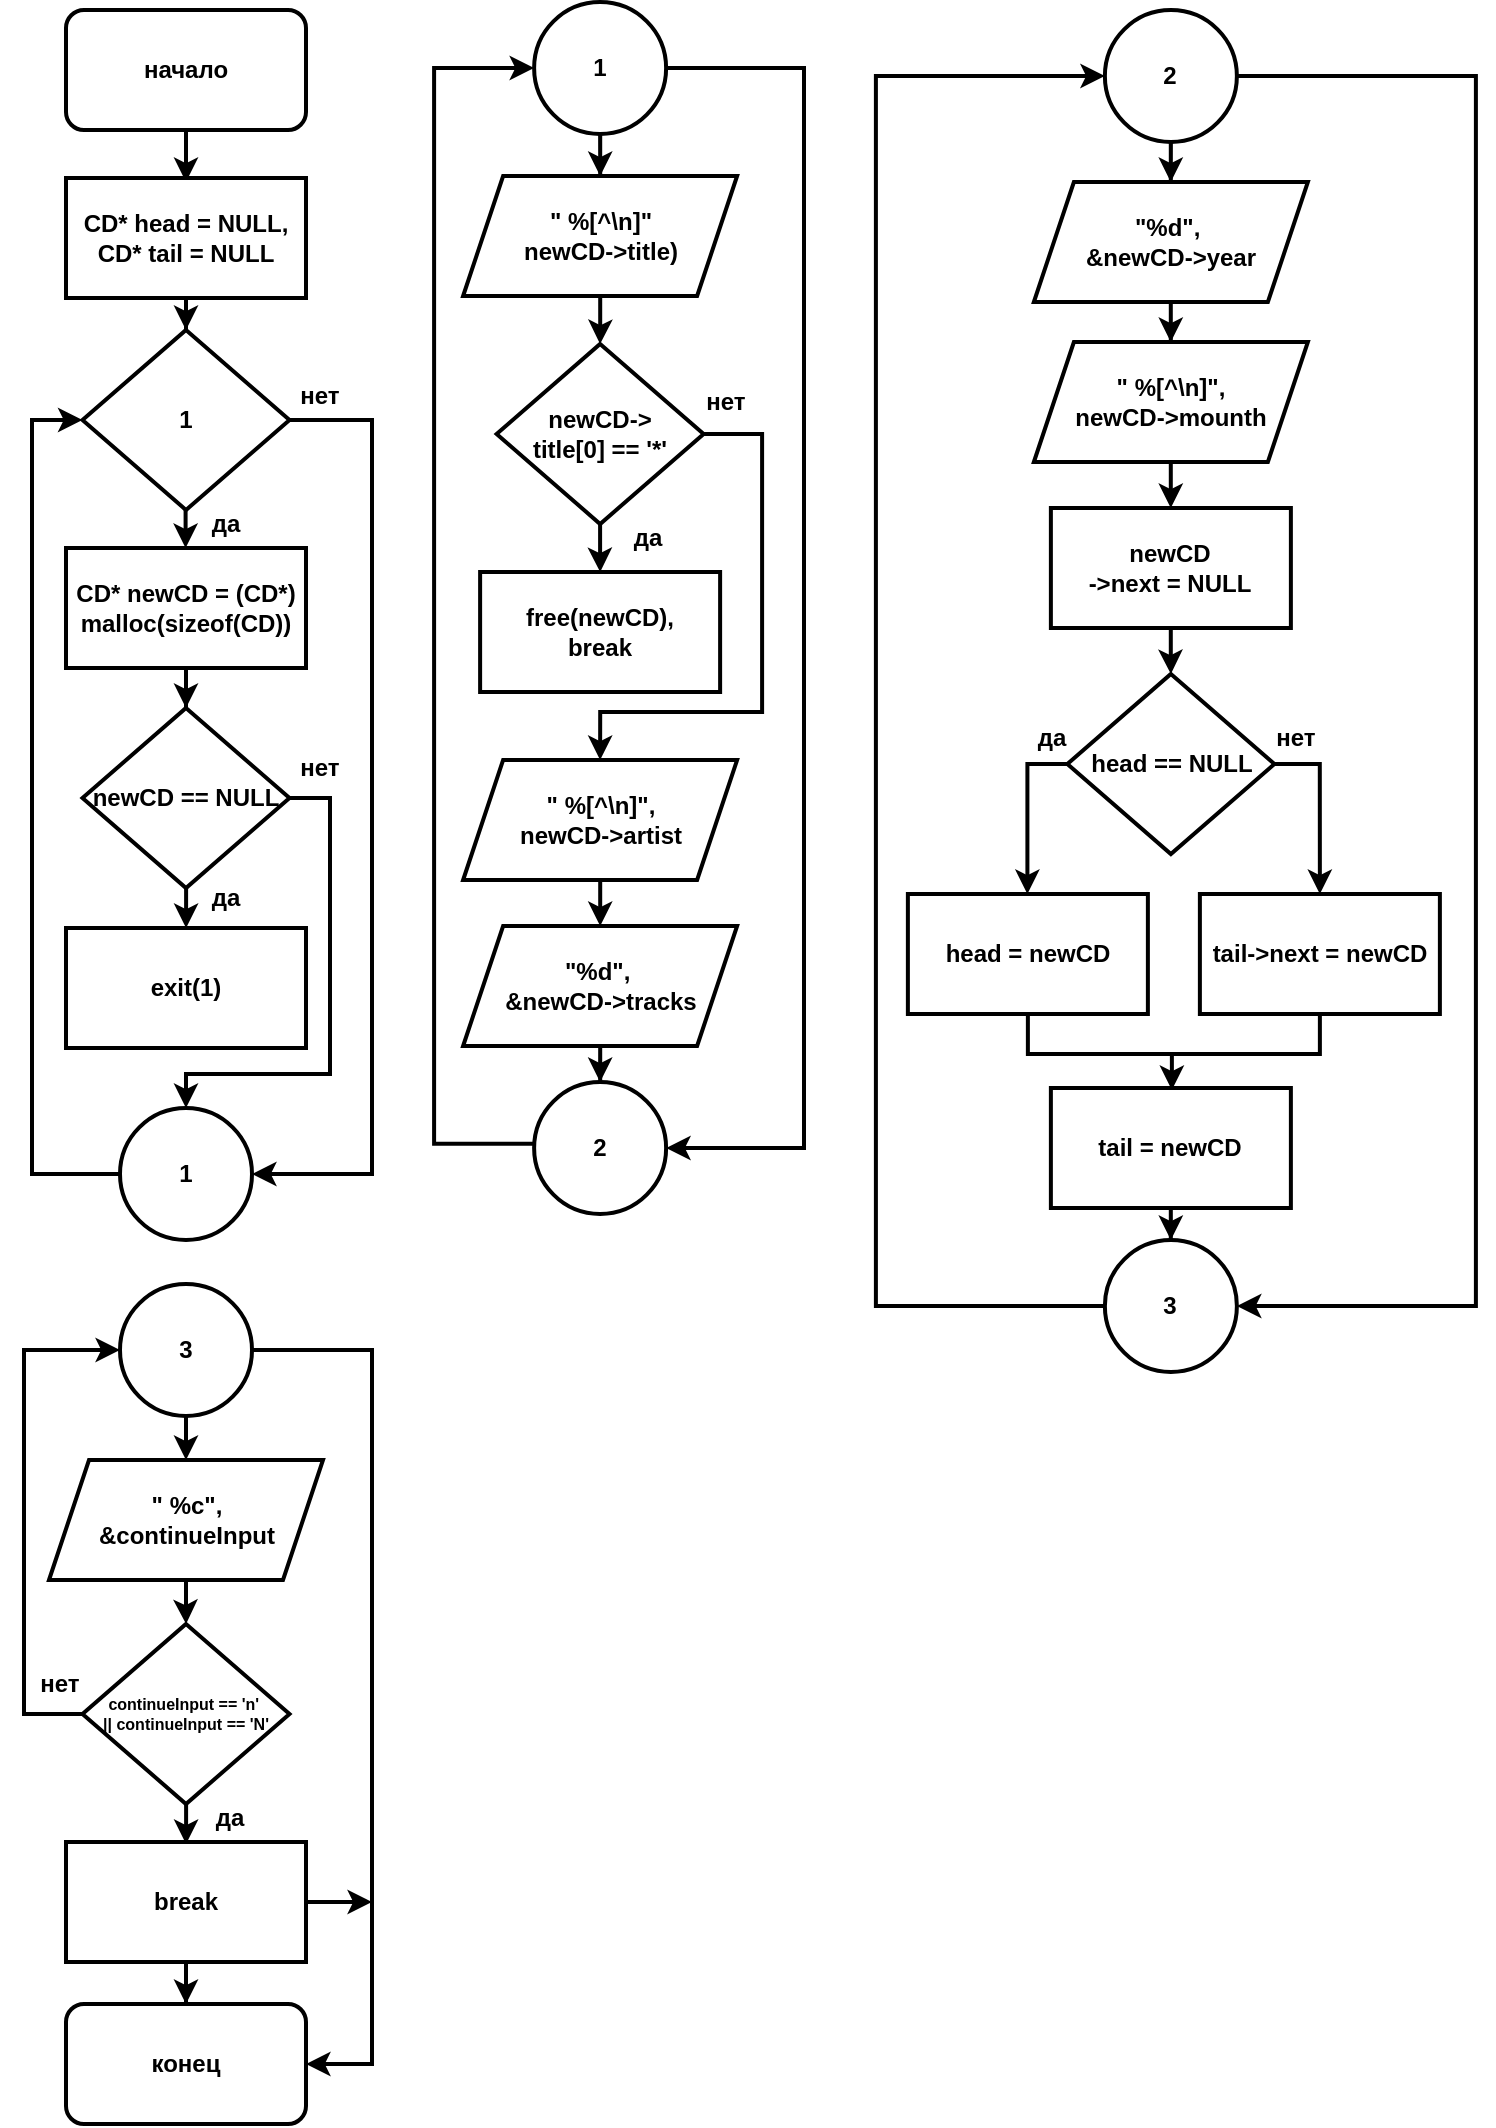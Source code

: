 <mxfile version="24.8.9">
  <diagram name="Страница — 1" id="aVIj9qUEST13j_-yVXe9">
    <mxGraphModel dx="2520" dy="1395" grid="0" gridSize="10" guides="1" tooltips="1" connect="1" arrows="1" fold="1" page="1" pageScale="1" pageWidth="827" pageHeight="1169" math="0" shadow="0">
      <root>
        <mxCell id="0" />
        <mxCell id="1" parent="0" />
        <mxCell id="K872ePAgzn2kTXlysSnF-8" value="" style="edgeStyle=orthogonalEdgeStyle;rounded=0;orthogonalLoop=1;jettySize=auto;html=1;strokeWidth=2;fontStyle=1" parent="1" source="K872ePAgzn2kTXlysSnF-1" edge="1">
          <mxGeometry relative="1" as="geometry">
            <mxPoint x="97" y="114" as="targetPoint" />
          </mxGeometry>
        </mxCell>
        <mxCell id="K872ePAgzn2kTXlysSnF-1" value="начало" style="rounded=1;whiteSpace=wrap;html=1;strokeWidth=2;fontStyle=1" parent="1" vertex="1">
          <mxGeometry x="37" y="28" width="120" height="60" as="geometry" />
        </mxCell>
        <mxCell id="75eCIlnac6tYJ7EprAjz-3" value="" style="edgeStyle=orthogonalEdgeStyle;rounded=0;orthogonalLoop=1;jettySize=auto;html=1;entryX=0.5;entryY=0;entryDx=0;entryDy=0;fontStyle=1;strokeWidth=2;" edge="1" parent="1" source="75eCIlnac6tYJ7EprAjz-1" target="75eCIlnac6tYJ7EprAjz-2">
          <mxGeometry relative="1" as="geometry" />
        </mxCell>
        <mxCell id="75eCIlnac6tYJ7EprAjz-1" value="CD* head = NULL,&lt;div&gt;CD* tail = NULL&lt;br&gt;&lt;/div&gt;" style="rounded=0;whiteSpace=wrap;html=1;fontStyle=1;strokeWidth=2;" vertex="1" parent="1">
          <mxGeometry x="37" y="112" width="120" height="60" as="geometry" />
        </mxCell>
        <mxCell id="75eCIlnac6tYJ7EprAjz-5" value="" style="edgeStyle=orthogonalEdgeStyle;rounded=0;orthogonalLoop=1;jettySize=auto;html=1;exitX=0.498;exitY=0.983;exitDx=0;exitDy=0;exitPerimeter=0;fontStyle=1;strokeWidth=2;" edge="1" parent="1" source="75eCIlnac6tYJ7EprAjz-2" target="75eCIlnac6tYJ7EprAjz-4">
          <mxGeometry relative="1" as="geometry">
            <Array as="points">
              <mxPoint x="97" y="286" />
              <mxPoint x="97" y="286" />
            </Array>
          </mxGeometry>
        </mxCell>
        <mxCell id="75eCIlnac6tYJ7EprAjz-2" value="1" style="rhombus;whiteSpace=wrap;html=1;fontStyle=1;strokeWidth=2;" vertex="1" parent="1">
          <mxGeometry x="45.25" y="188" width="103.5" height="90" as="geometry" />
        </mxCell>
        <mxCell id="75eCIlnac6tYJ7EprAjz-8" value="" style="edgeStyle=orthogonalEdgeStyle;rounded=0;orthogonalLoop=1;jettySize=auto;html=1;entryX=0.5;entryY=0;entryDx=0;entryDy=0;fontStyle=1;strokeWidth=2;" edge="1" parent="1" source="75eCIlnac6tYJ7EprAjz-4" target="75eCIlnac6tYJ7EprAjz-9">
          <mxGeometry relative="1" as="geometry">
            <mxPoint x="96.976" y="376.022" as="targetPoint" />
          </mxGeometry>
        </mxCell>
        <mxCell id="75eCIlnac6tYJ7EprAjz-4" value="CD* newCD = (CD*)&lt;div&gt;malloc(sizeof(CD))&lt;/div&gt;" style="rounded=0;whiteSpace=wrap;html=1;fontStyle=1;strokeWidth=2;" vertex="1" parent="1">
          <mxGeometry x="37" y="297" width="120" height="60" as="geometry" />
        </mxCell>
        <mxCell id="75eCIlnac6tYJ7EprAjz-6" value="" style="edgeStyle=orthogonalEdgeStyle;rounded=0;orthogonalLoop=1;jettySize=auto;html=1;exitX=1;exitY=0.5;exitDx=0;exitDy=0;entryX=1;entryY=0.5;entryDx=0;entryDy=0;fontStyle=1;strokeWidth=2;" edge="1" parent="1" source="75eCIlnac6tYJ7EprAjz-2" target="75eCIlnac6tYJ7EprAjz-18">
          <mxGeometry relative="1" as="geometry">
            <mxPoint x="107" y="285" as="sourcePoint" />
            <mxPoint x="131" y="591" as="targetPoint" />
            <Array as="points">
              <mxPoint x="190" y="233" />
              <mxPoint x="190" y="610" />
            </Array>
          </mxGeometry>
        </mxCell>
        <mxCell id="75eCIlnac6tYJ7EprAjz-11" value="" style="edgeStyle=orthogonalEdgeStyle;rounded=0;orthogonalLoop=1;jettySize=auto;html=1;fontStyle=1;strokeWidth=2;" edge="1" parent="1" source="75eCIlnac6tYJ7EprAjz-9" target="75eCIlnac6tYJ7EprAjz-10">
          <mxGeometry relative="1" as="geometry" />
        </mxCell>
        <mxCell id="75eCIlnac6tYJ7EprAjz-9" value="newCD == NULL" style="rhombus;whiteSpace=wrap;html=1;fontStyle=1;strokeWidth=2;" vertex="1" parent="1">
          <mxGeometry x="45.25" y="377" width="103.5" height="90" as="geometry" />
        </mxCell>
        <mxCell id="75eCIlnac6tYJ7EprAjz-10" value="exit(1)" style="rounded=0;whiteSpace=wrap;html=1;fontStyle=1;strokeWidth=2;" vertex="1" parent="1">
          <mxGeometry x="37" y="487" width="120" height="60" as="geometry" />
        </mxCell>
        <mxCell id="75eCIlnac6tYJ7EprAjz-12" value="" style="edgeStyle=orthogonalEdgeStyle;rounded=0;orthogonalLoop=1;jettySize=auto;html=1;exitX=1;exitY=0.5;exitDx=0;exitDy=0;entryX=0.5;entryY=0;entryDx=0;entryDy=0;fontStyle=1;strokeWidth=2;" edge="1" parent="1" source="75eCIlnac6tYJ7EprAjz-9" target="75eCIlnac6tYJ7EprAjz-18">
          <mxGeometry relative="1" as="geometry">
            <mxPoint x="159" y="243" as="sourcePoint" />
            <mxPoint x="176" y="563" as="targetPoint" />
            <Array as="points">
              <mxPoint x="169" y="422" />
              <mxPoint x="169" y="560" />
              <mxPoint x="97" y="560" />
            </Array>
          </mxGeometry>
        </mxCell>
        <mxCell id="75eCIlnac6tYJ7EprAjz-14" value="да" style="text;html=1;align=center;verticalAlign=middle;whiteSpace=wrap;rounded=0;fontStyle=1;strokeWidth=2;" vertex="1" parent="1">
          <mxGeometry x="87" y="270" width="60" height="30" as="geometry" />
        </mxCell>
        <mxCell id="75eCIlnac6tYJ7EprAjz-15" value="да" style="text;html=1;align=center;verticalAlign=middle;whiteSpace=wrap;rounded=0;fontStyle=1;strokeWidth=2;" vertex="1" parent="1">
          <mxGeometry x="87" y="457" width="60" height="30" as="geometry" />
        </mxCell>
        <mxCell id="75eCIlnac6tYJ7EprAjz-16" value="нет" style="text;html=1;align=center;verticalAlign=middle;whiteSpace=wrap;rounded=0;fontStyle=1;strokeWidth=2;" vertex="1" parent="1">
          <mxGeometry x="134" y="206" width="60" height="30" as="geometry" />
        </mxCell>
        <mxCell id="75eCIlnac6tYJ7EprAjz-17" value="нет" style="text;html=1;align=center;verticalAlign=middle;whiteSpace=wrap;rounded=0;fontStyle=1;strokeWidth=2;" vertex="1" parent="1">
          <mxGeometry x="134" y="392" width="60" height="30" as="geometry" />
        </mxCell>
        <mxCell id="75eCIlnac6tYJ7EprAjz-18" value="1" style="ellipse;whiteSpace=wrap;html=1;aspect=fixed;fontStyle=1;strokeWidth=2;" vertex="1" parent="1">
          <mxGeometry x="64" y="577" width="66" height="66" as="geometry" />
        </mxCell>
        <mxCell id="75eCIlnac6tYJ7EprAjz-19" value="" style="edgeStyle=orthogonalEdgeStyle;rounded=0;orthogonalLoop=1;jettySize=auto;html=1;exitX=0;exitY=0.5;exitDx=0;exitDy=0;entryX=0;entryY=0.5;entryDx=0;entryDy=0;fontStyle=1;strokeWidth=2;" edge="1" parent="1" source="75eCIlnac6tYJ7EprAjz-18" target="75eCIlnac6tYJ7EprAjz-2">
          <mxGeometry relative="1" as="geometry">
            <mxPoint x="159" y="243" as="sourcePoint" />
            <mxPoint x="140" y="634" as="targetPoint" />
            <Array as="points">
              <mxPoint x="20" y="610" />
              <mxPoint x="20" y="233" />
            </Array>
          </mxGeometry>
        </mxCell>
        <mxCell id="75eCIlnac6tYJ7EprAjz-22" value="" style="edgeStyle=orthogonalEdgeStyle;rounded=0;orthogonalLoop=1;jettySize=auto;html=1;fontStyle=1;strokeWidth=2;" edge="1" parent="1" source="75eCIlnac6tYJ7EprAjz-20" target="75eCIlnac6tYJ7EprAjz-21">
          <mxGeometry relative="1" as="geometry" />
        </mxCell>
        <mxCell id="75eCIlnac6tYJ7EprAjz-20" value="1" style="ellipse;whiteSpace=wrap;html=1;aspect=fixed;fontStyle=1;strokeWidth=2;" vertex="1" parent="1">
          <mxGeometry x="271.06" y="24" width="66" height="66" as="geometry" />
        </mxCell>
        <mxCell id="75eCIlnac6tYJ7EprAjz-24" value="" style="edgeStyle=orthogonalEdgeStyle;rounded=0;orthogonalLoop=1;jettySize=auto;html=1;fontStyle=1;strokeWidth=2;" edge="1" parent="1" source="75eCIlnac6tYJ7EprAjz-21" target="75eCIlnac6tYJ7EprAjz-23">
          <mxGeometry relative="1" as="geometry" />
        </mxCell>
        <mxCell id="75eCIlnac6tYJ7EprAjz-21" value="&quot; %[^\n]&quot;&lt;div&gt;newCD-&amp;gt;title)&lt;/div&gt;" style="shape=parallelogram;perimeter=parallelogramPerimeter;whiteSpace=wrap;html=1;fixedSize=1;fontStyle=1;strokeWidth=2;" vertex="1" parent="1">
          <mxGeometry x="235.56" y="111" width="137" height="60" as="geometry" />
        </mxCell>
        <mxCell id="75eCIlnac6tYJ7EprAjz-26" value="" style="edgeStyle=orthogonalEdgeStyle;rounded=0;orthogonalLoop=1;jettySize=auto;html=1;fontStyle=1;strokeWidth=2;" edge="1" parent="1" source="75eCIlnac6tYJ7EprAjz-23" target="75eCIlnac6tYJ7EprAjz-25">
          <mxGeometry relative="1" as="geometry" />
        </mxCell>
        <mxCell id="75eCIlnac6tYJ7EprAjz-23" value="newCD-&amp;gt;&lt;div&gt;title[0] == &#39;*&#39;&lt;/div&gt;" style="rhombus;whiteSpace=wrap;html=1;fontStyle=1;strokeWidth=2;" vertex="1" parent="1">
          <mxGeometry x="252.31" y="195" width="103.5" height="90" as="geometry" />
        </mxCell>
        <mxCell id="75eCIlnac6tYJ7EprAjz-25" value="&lt;div&gt;free(newCD),&lt;br&gt;&lt;/div&gt;&lt;div&gt;break&lt;/div&gt;" style="rounded=0;whiteSpace=wrap;html=1;fontStyle=1;strokeWidth=2;" vertex="1" parent="1">
          <mxGeometry x="244.06" y="309" width="120" height="60" as="geometry" />
        </mxCell>
        <mxCell id="75eCIlnac6tYJ7EprAjz-27" value="да" style="text;html=1;align=center;verticalAlign=middle;whiteSpace=wrap;rounded=0;fontStyle=1;strokeWidth=2;" vertex="1" parent="1">
          <mxGeometry x="298.06" y="277" width="60" height="30" as="geometry" />
        </mxCell>
        <mxCell id="75eCIlnac6tYJ7EprAjz-28" value="" style="edgeStyle=orthogonalEdgeStyle;rounded=0;orthogonalLoop=1;jettySize=auto;html=1;exitX=1;exitY=0.5;exitDx=0;exitDy=0;entryX=0.5;entryY=0;entryDx=0;entryDy=0;fontStyle=1;strokeWidth=2;" edge="1" parent="1" source="75eCIlnac6tYJ7EprAjz-23" target="75eCIlnac6tYJ7EprAjz-30">
          <mxGeometry relative="1" as="geometry">
            <mxPoint x="367.06" y="239" as="sourcePoint" />
            <mxPoint x="314.06" y="415" as="targetPoint" />
            <Array as="points">
              <mxPoint x="385.06" y="240" />
              <mxPoint x="385.06" y="379" />
              <mxPoint x="304.06" y="379" />
            </Array>
          </mxGeometry>
        </mxCell>
        <mxCell id="75eCIlnac6tYJ7EprAjz-29" value="нет" style="text;html=1;align=center;verticalAlign=middle;whiteSpace=wrap;rounded=0;fontStyle=1;strokeWidth=2;" vertex="1" parent="1">
          <mxGeometry x="337.06" y="209" width="60" height="30" as="geometry" />
        </mxCell>
        <mxCell id="75eCIlnac6tYJ7EprAjz-32" value="" style="edgeStyle=orthogonalEdgeStyle;rounded=0;orthogonalLoop=1;jettySize=auto;html=1;fontStyle=1;strokeWidth=2;" edge="1" parent="1" source="75eCIlnac6tYJ7EprAjz-30" target="75eCIlnac6tYJ7EprAjz-31">
          <mxGeometry relative="1" as="geometry" />
        </mxCell>
        <mxCell id="75eCIlnac6tYJ7EprAjz-30" value="&quot; %[^\n]&quot;,&lt;div&gt;newCD-&amp;gt;artist&lt;br&gt;&lt;/div&gt;" style="shape=parallelogram;perimeter=parallelogramPerimeter;whiteSpace=wrap;html=1;fixedSize=1;fontStyle=1;strokeWidth=2;" vertex="1" parent="1">
          <mxGeometry x="235.56" y="403" width="137" height="60" as="geometry" />
        </mxCell>
        <mxCell id="75eCIlnac6tYJ7EprAjz-34" value="" style="edgeStyle=orthogonalEdgeStyle;rounded=0;orthogonalLoop=1;jettySize=auto;html=1;fontStyle=1;strokeWidth=2;" edge="1" parent="1" source="75eCIlnac6tYJ7EprAjz-31" target="75eCIlnac6tYJ7EprAjz-33">
          <mxGeometry relative="1" as="geometry" />
        </mxCell>
        <mxCell id="75eCIlnac6tYJ7EprAjz-31" value="&lt;div&gt;&quot;%d&quot;,&amp;nbsp;&lt;/div&gt;&lt;div&gt;&amp;amp;newCD-&amp;gt;tracks&lt;br&gt;&lt;/div&gt;" style="shape=parallelogram;perimeter=parallelogramPerimeter;whiteSpace=wrap;html=1;fixedSize=1;fontStyle=1;strokeWidth=2;" vertex="1" parent="1">
          <mxGeometry x="235.56" y="486" width="137" height="60" as="geometry" />
        </mxCell>
        <mxCell id="75eCIlnac6tYJ7EprAjz-33" value="2" style="ellipse;whiteSpace=wrap;html=1;aspect=fixed;fontStyle=1;strokeWidth=2;" vertex="1" parent="1">
          <mxGeometry x="271.06" y="564" width="66" height="66" as="geometry" />
        </mxCell>
        <mxCell id="75eCIlnac6tYJ7EprAjz-39" value="" style="edgeStyle=orthogonalEdgeStyle;rounded=0;orthogonalLoop=1;jettySize=auto;html=1;fontStyle=1;strokeWidth=2;" edge="1" parent="1" source="75eCIlnac6tYJ7EprAjz-35" target="75eCIlnac6tYJ7EprAjz-38">
          <mxGeometry relative="1" as="geometry" />
        </mxCell>
        <mxCell id="75eCIlnac6tYJ7EprAjz-35" value="2" style="ellipse;whiteSpace=wrap;html=1;aspect=fixed;fontStyle=1;strokeWidth=2;" vertex="1" parent="1">
          <mxGeometry x="556.44" y="28" width="66" height="66" as="geometry" />
        </mxCell>
        <mxCell id="75eCIlnac6tYJ7EprAjz-36" value="" style="edgeStyle=orthogonalEdgeStyle;rounded=0;orthogonalLoop=1;jettySize=auto;html=1;exitX=0.001;exitY=0.468;exitDx=0;exitDy=0;entryX=0;entryY=0.5;entryDx=0;entryDy=0;exitPerimeter=0;fontStyle=1;strokeWidth=2;" edge="1" parent="1" source="75eCIlnac6tYJ7EprAjz-33" target="75eCIlnac6tYJ7EprAjz-20">
          <mxGeometry relative="1" as="geometry">
            <mxPoint x="265.06" y="616" as="sourcePoint" />
            <mxPoint x="246.06" y="239" as="targetPoint" />
            <Array as="points">
              <mxPoint x="221.06" y="595" />
              <mxPoint x="221.06" y="57" />
            </Array>
          </mxGeometry>
        </mxCell>
        <mxCell id="75eCIlnac6tYJ7EprAjz-37" value="" style="edgeStyle=orthogonalEdgeStyle;rounded=0;orthogonalLoop=1;jettySize=auto;html=1;exitX=1;exitY=0.5;exitDx=0;exitDy=0;entryX=1;entryY=0.5;entryDx=0;entryDy=0;fontStyle=1;strokeWidth=2;" edge="1" parent="1" source="75eCIlnac6tYJ7EprAjz-20" target="75eCIlnac6tYJ7EprAjz-33">
          <mxGeometry relative="1" as="geometry">
            <mxPoint x="400" y="117" as="sourcePoint" />
            <mxPoint x="381" y="494" as="targetPoint" />
            <Array as="points">
              <mxPoint x="406" y="57" />
              <mxPoint x="406" y="597" />
            </Array>
          </mxGeometry>
        </mxCell>
        <mxCell id="75eCIlnac6tYJ7EprAjz-41" value="" style="edgeStyle=orthogonalEdgeStyle;rounded=0;orthogonalLoop=1;jettySize=auto;html=1;fontStyle=1;strokeWidth=2;" edge="1" parent="1" source="75eCIlnac6tYJ7EprAjz-38" target="75eCIlnac6tYJ7EprAjz-40">
          <mxGeometry relative="1" as="geometry" />
        </mxCell>
        <mxCell id="75eCIlnac6tYJ7EprAjz-38" value="&lt;div&gt;&quot;%d&quot;,&amp;nbsp;&lt;/div&gt;&lt;div&gt;&amp;amp;newCD-&amp;gt;year&lt;br&gt;&lt;/div&gt;" style="shape=parallelogram;perimeter=parallelogramPerimeter;whiteSpace=wrap;html=1;fixedSize=1;fontStyle=1;strokeWidth=2;" vertex="1" parent="1">
          <mxGeometry x="520.94" y="114" width="137" height="60" as="geometry" />
        </mxCell>
        <mxCell id="75eCIlnac6tYJ7EprAjz-43" value="" style="edgeStyle=orthogonalEdgeStyle;rounded=0;orthogonalLoop=1;jettySize=auto;html=1;fontStyle=1;strokeWidth=2;" edge="1" parent="1" source="75eCIlnac6tYJ7EprAjz-40" target="75eCIlnac6tYJ7EprAjz-42">
          <mxGeometry relative="1" as="geometry" />
        </mxCell>
        <mxCell id="75eCIlnac6tYJ7EprAjz-40" value="&lt;div&gt;&quot; %[^\n]&quot;,&lt;/div&gt;&lt;div&gt;newCD-&amp;gt;mounth&lt;br&gt;&lt;/div&gt;" style="shape=parallelogram;perimeter=parallelogramPerimeter;whiteSpace=wrap;html=1;fixedSize=1;fontStyle=1;strokeWidth=2;" vertex="1" parent="1">
          <mxGeometry x="520.94" y="194" width="137" height="60" as="geometry" />
        </mxCell>
        <mxCell id="75eCIlnac6tYJ7EprAjz-45" value="" style="edgeStyle=orthogonalEdgeStyle;rounded=0;orthogonalLoop=1;jettySize=auto;html=1;fontStyle=1;strokeWidth=2;" edge="1" parent="1" source="75eCIlnac6tYJ7EprAjz-42" target="75eCIlnac6tYJ7EprAjz-44">
          <mxGeometry relative="1" as="geometry" />
        </mxCell>
        <mxCell id="75eCIlnac6tYJ7EprAjz-42" value="newCD&lt;div&gt;-&amp;gt;next = NULL&lt;br&gt;&lt;/div&gt;" style="rounded=0;whiteSpace=wrap;html=1;fontStyle=1;strokeWidth=2;" vertex="1" parent="1">
          <mxGeometry x="529.44" y="277" width="120" height="60" as="geometry" />
        </mxCell>
        <mxCell id="75eCIlnac6tYJ7EprAjz-47" value="" style="edgeStyle=orthogonalEdgeStyle;rounded=0;orthogonalLoop=1;jettySize=auto;html=1;exitX=0;exitY=0.5;exitDx=0;exitDy=0;entryX=0.5;entryY=0;entryDx=0;entryDy=0;fontStyle=1;strokeWidth=2;" edge="1" parent="1" source="75eCIlnac6tYJ7EprAjz-44" target="75eCIlnac6tYJ7EprAjz-46">
          <mxGeometry relative="1" as="geometry">
            <mxPoint x="517.94" y="458" as="targetPoint" />
          </mxGeometry>
        </mxCell>
        <mxCell id="75eCIlnac6tYJ7EprAjz-44" value="head == NULL" style="rhombus;whiteSpace=wrap;html=1;fontStyle=1;strokeWidth=2;" vertex="1" parent="1">
          <mxGeometry x="537.69" y="360" width="103.5" height="90" as="geometry" />
        </mxCell>
        <mxCell id="75eCIlnac6tYJ7EprAjz-46" value="head = newCD" style="whiteSpace=wrap;html=1;fontStyle=1;strokeWidth=2;" vertex="1" parent="1">
          <mxGeometry x="457.94" y="470" width="120" height="60" as="geometry" />
        </mxCell>
        <mxCell id="75eCIlnac6tYJ7EprAjz-48" value="tail-&amp;gt;next = newCD" style="whiteSpace=wrap;html=1;fontStyle=1;strokeWidth=2;" vertex="1" parent="1">
          <mxGeometry x="603.94" y="470" width="120" height="60" as="geometry" />
        </mxCell>
        <mxCell id="75eCIlnac6tYJ7EprAjz-49" value="" style="edgeStyle=orthogonalEdgeStyle;rounded=0;orthogonalLoop=1;jettySize=auto;html=1;exitX=1;exitY=0.5;exitDx=0;exitDy=0;entryX=0.5;entryY=0;entryDx=0;entryDy=0;fontStyle=1;strokeWidth=2;" edge="1" parent="1" source="75eCIlnac6tYJ7EprAjz-44" target="75eCIlnac6tYJ7EprAjz-48">
          <mxGeometry relative="1" as="geometry">
            <mxPoint x="547.94" y="415" as="sourcePoint" />
            <mxPoint x="527.94" y="480" as="targetPoint" />
          </mxGeometry>
        </mxCell>
        <mxCell id="75eCIlnac6tYJ7EprAjz-50" value="да" style="text;html=1;align=center;verticalAlign=middle;whiteSpace=wrap;rounded=0;fontStyle=1;strokeWidth=2;" vertex="1" parent="1">
          <mxGeometry x="499.94" y="377" width="60" height="30" as="geometry" />
        </mxCell>
        <mxCell id="75eCIlnac6tYJ7EprAjz-51" value="нет" style="text;html=1;align=center;verticalAlign=middle;whiteSpace=wrap;rounded=0;fontStyle=1;strokeWidth=2;" vertex="1" parent="1">
          <mxGeometry x="622.44" y="377" width="60" height="30" as="geometry" />
        </mxCell>
        <mxCell id="75eCIlnac6tYJ7EprAjz-52" value="" style="endArrow=none;html=1;rounded=0;entryX=0.5;entryY=1;entryDx=0;entryDy=0;exitX=0.5;exitY=1;exitDx=0;exitDy=0;fontStyle=1;strokeWidth=2;" edge="1" parent="1" source="75eCIlnac6tYJ7EprAjz-46" target="75eCIlnac6tYJ7EprAjz-48">
          <mxGeometry width="50" height="50" relative="1" as="geometry">
            <mxPoint x="566.94" y="494" as="sourcePoint" />
            <mxPoint x="616.94" y="444" as="targetPoint" />
            <Array as="points">
              <mxPoint x="517.94" y="550" />
              <mxPoint x="663.94" y="550" />
            </Array>
          </mxGeometry>
        </mxCell>
        <mxCell id="75eCIlnac6tYJ7EprAjz-53" value="" style="edgeStyle=orthogonalEdgeStyle;rounded=0;orthogonalLoop=1;jettySize=auto;html=1;fontStyle=1;strokeWidth=2;" edge="1" parent="1">
          <mxGeometry relative="1" as="geometry">
            <mxPoint x="589.94" y="550" as="sourcePoint" />
            <mxPoint x="589.94" y="568" as="targetPoint" />
          </mxGeometry>
        </mxCell>
        <mxCell id="75eCIlnac6tYJ7EprAjz-56" value="" style="edgeStyle=orthogonalEdgeStyle;rounded=0;orthogonalLoop=1;jettySize=auto;html=1;fontStyle=1;strokeWidth=2;" edge="1" parent="1" source="75eCIlnac6tYJ7EprAjz-54" target="75eCIlnac6tYJ7EprAjz-55">
          <mxGeometry relative="1" as="geometry" />
        </mxCell>
        <mxCell id="75eCIlnac6tYJ7EprAjz-54" value="tail = newCD" style="whiteSpace=wrap;html=1;fontStyle=1;strokeWidth=2;" vertex="1" parent="1">
          <mxGeometry x="529.44" y="567" width="120" height="60" as="geometry" />
        </mxCell>
        <mxCell id="75eCIlnac6tYJ7EprAjz-55" value="3" style="ellipse;whiteSpace=wrap;html=1;aspect=fixed;fontStyle=1;strokeWidth=2;" vertex="1" parent="1">
          <mxGeometry x="556.44" y="643" width="66" height="66" as="geometry" />
        </mxCell>
        <mxCell id="75eCIlnac6tYJ7EprAjz-57" value="" style="edgeStyle=orthogonalEdgeStyle;rounded=0;orthogonalLoop=1;jettySize=auto;html=1;exitX=1;exitY=0.5;exitDx=0;exitDy=0;entryX=1;entryY=0.5;entryDx=0;entryDy=0;fontStyle=1;strokeWidth=2;" edge="1" parent="1" source="75eCIlnac6tYJ7EprAjz-35" target="75eCIlnac6tYJ7EprAjz-55">
          <mxGeometry relative="1" as="geometry">
            <mxPoint x="662.94" y="48" as="sourcePoint" />
            <mxPoint x="662.94" y="588" as="targetPoint" />
            <Array as="points">
              <mxPoint x="741.94" y="61" />
              <mxPoint x="741.94" y="676" />
            </Array>
          </mxGeometry>
        </mxCell>
        <mxCell id="75eCIlnac6tYJ7EprAjz-58" value="" style="edgeStyle=orthogonalEdgeStyle;rounded=0;orthogonalLoop=1;jettySize=auto;html=1;exitX=0;exitY=0.5;exitDx=0;exitDy=0;entryX=0;entryY=0.5;entryDx=0;entryDy=0;fontStyle=1;strokeWidth=2;" edge="1" parent="1" source="75eCIlnac6tYJ7EprAjz-55" target="75eCIlnac6tYJ7EprAjz-35">
          <mxGeometry relative="1" as="geometry">
            <mxPoint x="284.94" y="605" as="sourcePoint" />
            <mxPoint x="284.94" y="67" as="targetPoint" />
            <Array as="points">
              <mxPoint x="441.94" y="676" />
              <mxPoint x="441.94" y="61" />
            </Array>
          </mxGeometry>
        </mxCell>
        <mxCell id="75eCIlnac6tYJ7EprAjz-61" value="" style="edgeStyle=orthogonalEdgeStyle;rounded=0;orthogonalLoop=1;jettySize=auto;html=1;fontStyle=1;strokeWidth=2;" edge="1" parent="1" source="75eCIlnac6tYJ7EprAjz-59" target="75eCIlnac6tYJ7EprAjz-62">
          <mxGeometry relative="1" as="geometry">
            <mxPoint x="97" y="757" as="targetPoint" />
          </mxGeometry>
        </mxCell>
        <mxCell id="75eCIlnac6tYJ7EprAjz-59" value="3" style="ellipse;whiteSpace=wrap;html=1;aspect=fixed;fontStyle=1;strokeWidth=2;" vertex="1" parent="1">
          <mxGeometry x="64.0" y="665" width="66" height="66" as="geometry" />
        </mxCell>
        <mxCell id="75eCIlnac6tYJ7EprAjz-64" value="" style="edgeStyle=orthogonalEdgeStyle;rounded=0;orthogonalLoop=1;jettySize=auto;html=1;fontStyle=1;strokeWidth=2;" edge="1" parent="1" source="75eCIlnac6tYJ7EprAjz-62" target="75eCIlnac6tYJ7EprAjz-63">
          <mxGeometry relative="1" as="geometry" />
        </mxCell>
        <mxCell id="75eCIlnac6tYJ7EprAjz-62" value="&quot; %c&quot;,&lt;div&gt;&amp;amp;continueInput&lt;/div&gt;" style="shape=parallelogram;perimeter=parallelogramPerimeter;whiteSpace=wrap;html=1;fixedSize=1;fontStyle=1;strokeWidth=2;" vertex="1" parent="1">
          <mxGeometry x="28.5" y="753" width="137" height="60" as="geometry" />
        </mxCell>
        <mxCell id="75eCIlnac6tYJ7EprAjz-66" value="" style="edgeStyle=orthogonalEdgeStyle;rounded=0;orthogonalLoop=1;jettySize=auto;html=1;entryX=0.501;entryY=0.031;entryDx=0;entryDy=0;entryPerimeter=0;fontStyle=1;strokeWidth=2;" edge="1" parent="1" source="75eCIlnac6tYJ7EprAjz-63" target="75eCIlnac6tYJ7EprAjz-65">
          <mxGeometry relative="1" as="geometry" />
        </mxCell>
        <mxCell id="75eCIlnac6tYJ7EprAjz-63" value="continueInput == &#39;n&#39;&amp;nbsp;&lt;div&gt;|| continueInput == &#39;N&#39;&lt;/div&gt;" style="rhombus;whiteSpace=wrap;html=1;fontSize=8;fontStyle=1;strokeWidth=2;" vertex="1" parent="1">
          <mxGeometry x="45.25" y="835" width="103.5" height="90" as="geometry" />
        </mxCell>
        <mxCell id="75eCIlnac6tYJ7EprAjz-68" value="" style="edgeStyle=orthogonalEdgeStyle;rounded=0;orthogonalLoop=1;jettySize=auto;html=1;fontStyle=1;strokeWidth=2;" edge="1" parent="1" source="75eCIlnac6tYJ7EprAjz-65" target="75eCIlnac6tYJ7EprAjz-67">
          <mxGeometry relative="1" as="geometry" />
        </mxCell>
        <mxCell id="75eCIlnac6tYJ7EprAjz-65" value="break" style="whiteSpace=wrap;html=1;fontSize=12;fontStyle=1;strokeWidth=2;" vertex="1" parent="1">
          <mxGeometry x="37.0" y="944" width="120" height="60" as="geometry" />
        </mxCell>
        <mxCell id="75eCIlnac6tYJ7EprAjz-67" value="конец" style="rounded=1;whiteSpace=wrap;html=1;strokeWidth=2;fontStyle=1" vertex="1" parent="1">
          <mxGeometry x="37" y="1025" width="120" height="60" as="geometry" />
        </mxCell>
        <mxCell id="75eCIlnac6tYJ7EprAjz-69" value="" style="edgeStyle=orthogonalEdgeStyle;rounded=0;orthogonalLoop=1;jettySize=auto;html=1;exitX=1;exitY=0.5;exitDx=0;exitDy=0;entryX=1;entryY=0.5;entryDx=0;entryDy=0;fontStyle=1;strokeWidth=2;" edge="1" parent="1" source="75eCIlnac6tYJ7EprAjz-59" target="75eCIlnac6tYJ7EprAjz-67">
          <mxGeometry relative="1" as="geometry">
            <mxPoint x="147" y="610" as="sourcePoint" />
            <mxPoint x="147" y="1225" as="targetPoint" />
            <Array as="points">
              <mxPoint x="190" y="698" />
              <mxPoint x="190" y="1055" />
            </Array>
          </mxGeometry>
        </mxCell>
        <mxCell id="75eCIlnac6tYJ7EprAjz-70" value="" style="edgeStyle=orthogonalEdgeStyle;rounded=0;orthogonalLoop=1;jettySize=auto;html=1;entryX=0;entryY=0.5;entryDx=0;entryDy=0;exitX=0;exitY=0.5;exitDx=0;exitDy=0;fontStyle=1;strokeWidth=2;" edge="1" parent="1" source="75eCIlnac6tYJ7EprAjz-63" target="75eCIlnac6tYJ7EprAjz-59">
          <mxGeometry relative="1" as="geometry">
            <mxPoint x="41" y="878" as="sourcePoint" />
            <mxPoint x="48.05" y="267" as="targetPoint" />
            <Array as="points">
              <mxPoint x="16" y="880" />
              <mxPoint x="16" y="698" />
            </Array>
          </mxGeometry>
        </mxCell>
        <mxCell id="75eCIlnac6tYJ7EprAjz-73" value="" style="edgeStyle=orthogonalEdgeStyle;rounded=0;orthogonalLoop=1;jettySize=auto;html=1;exitX=1;exitY=0.5;exitDx=0;exitDy=0;fontStyle=1;strokeWidth=2;" edge="1" parent="1" source="75eCIlnac6tYJ7EprAjz-65">
          <mxGeometry relative="1" as="geometry">
            <mxPoint x="107" y="935" as="sourcePoint" />
            <mxPoint x="190" y="974" as="targetPoint" />
          </mxGeometry>
        </mxCell>
        <mxCell id="75eCIlnac6tYJ7EprAjz-74" value="да" style="text;html=1;align=center;verticalAlign=middle;whiteSpace=wrap;rounded=0;fontStyle=1;strokeWidth=2;" vertex="1" parent="1">
          <mxGeometry x="88.75" y="917" width="60" height="30" as="geometry" />
        </mxCell>
        <mxCell id="75eCIlnac6tYJ7EprAjz-75" value="нет" style="text;html=1;align=center;verticalAlign=middle;whiteSpace=wrap;rounded=0;fontStyle=1;strokeWidth=2;" vertex="1" parent="1">
          <mxGeometry x="4" y="850" width="60" height="30" as="geometry" />
        </mxCell>
      </root>
    </mxGraphModel>
  </diagram>
</mxfile>
